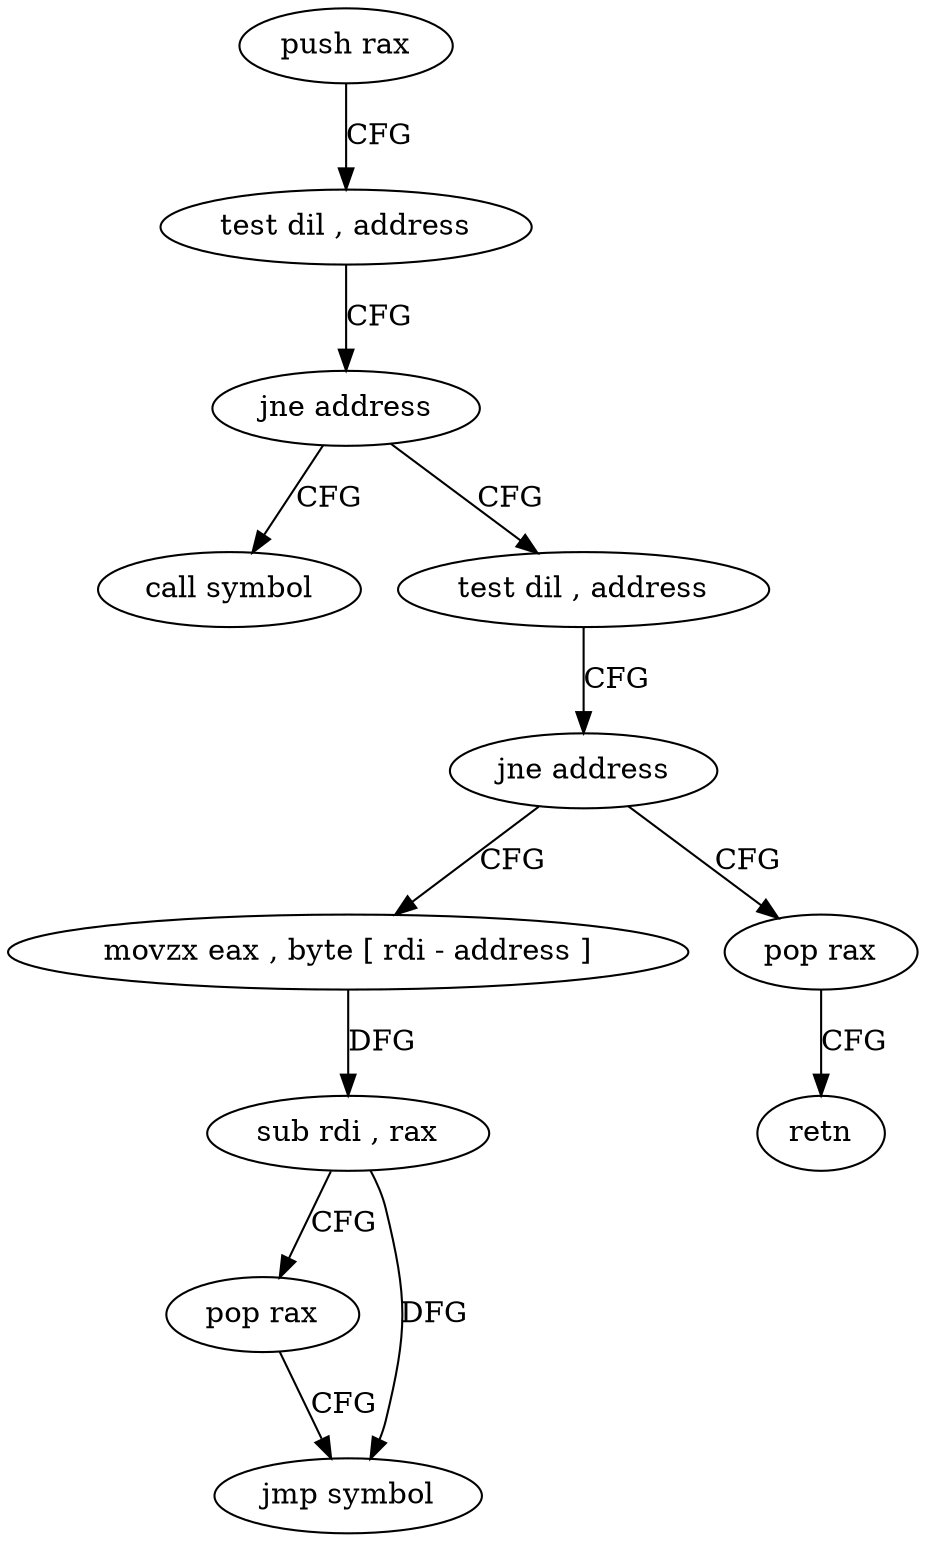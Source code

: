 digraph "func" {
"4238352" [label = "push rax" ]
"4238353" [label = "test dil , address" ]
"4238357" [label = "jne address" ]
"4238380" [label = "call symbol" ]
"4238359" [label = "test dil , address" ]
"4238363" [label = "jne address" ]
"4238367" [label = "movzx eax , byte [ rdi - address ]" ]
"4238365" [label = "pop rax" ]
"4238371" [label = "sub rdi , rax" ]
"4238374" [label = "pop rax" ]
"4238375" [label = "jmp symbol" ]
"4238366" [label = "retn" ]
"4238352" -> "4238353" [ label = "CFG" ]
"4238353" -> "4238357" [ label = "CFG" ]
"4238357" -> "4238380" [ label = "CFG" ]
"4238357" -> "4238359" [ label = "CFG" ]
"4238359" -> "4238363" [ label = "CFG" ]
"4238363" -> "4238367" [ label = "CFG" ]
"4238363" -> "4238365" [ label = "CFG" ]
"4238367" -> "4238371" [ label = "DFG" ]
"4238365" -> "4238366" [ label = "CFG" ]
"4238371" -> "4238374" [ label = "CFG" ]
"4238371" -> "4238375" [ label = "DFG" ]
"4238374" -> "4238375" [ label = "CFG" ]
}
